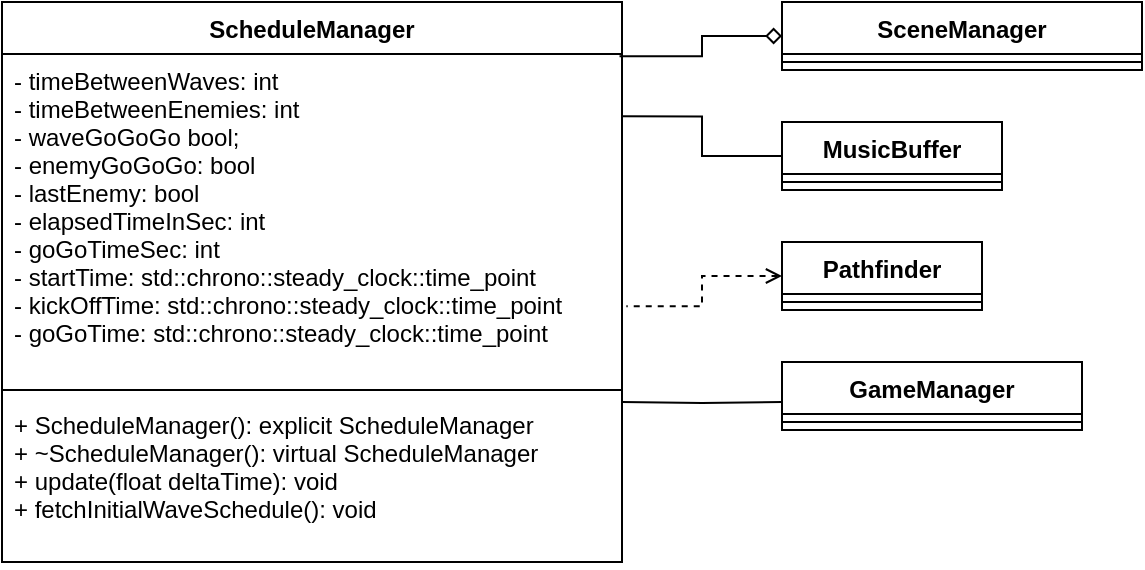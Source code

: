 <mxfile version="14.1.8" type="device"><diagram id="kWmYyvi-1iyDsgtfvgrb" name="Page-1"><mxGraphModel dx="434" dy="322" grid="1" gridSize="10" guides="1" tooltips="1" connect="1" arrows="1" fold="1" page="1" pageScale="1" pageWidth="827" pageHeight="1169" math="0" shadow="0"><root><mxCell id="0"/><mxCell id="1" parent="0"/><mxCell id="wcSLEDE1N24YHR3CUQV0-3" value="ScheduleManager" style="swimlane;fontStyle=1;align=center;verticalAlign=top;childLayout=stackLayout;horizontal=1;startSize=26;horizontalStack=0;resizeParent=1;resizeParentMax=0;resizeLast=0;collapsible=1;marginBottom=0;" parent="1" vertex="1"><mxGeometry x="130" y="230" width="310" height="280" as="geometry"/></mxCell><mxCell id="wcSLEDE1N24YHR3CUQV0-4" value="- timeBetweenWaves: int &#10;- timeBetweenEnemies: int&#10;- waveGoGoGo bool;&#10;- enemyGoGoGo: bool&#10;- lastEnemy: bool&#10;- elapsedTimeInSec: int&#10;- goGoTimeSec: int&#10;- startTime: std::chrono::steady_clock::time_point&#10;- kickOffTime: std::chrono::steady_clock::time_point&#10;- goGoTime: std::chrono::steady_clock::time_point" style="text;strokeColor=none;fillColor=none;align=left;verticalAlign=top;spacingLeft=4;spacingRight=4;overflow=hidden;rotatable=0;points=[[0,0.5],[1,0.5]];portConstraint=eastwest;" parent="wcSLEDE1N24YHR3CUQV0-3" vertex="1"><mxGeometry y="26" width="310" height="164" as="geometry"/></mxCell><mxCell id="wcSLEDE1N24YHR3CUQV0-5" value="" style="line;strokeWidth=1;fillColor=none;align=left;verticalAlign=middle;spacingTop=-1;spacingLeft=3;spacingRight=3;rotatable=0;labelPosition=right;points=[];portConstraint=eastwest;" parent="wcSLEDE1N24YHR3CUQV0-3" vertex="1"><mxGeometry y="190" width="310" height="8" as="geometry"/></mxCell><mxCell id="wcSLEDE1N24YHR3CUQV0-6" value="+ ScheduleManager(): explicit ScheduleManager&#10;+ ~ScheduleManager(): virtual ScheduleManager&#10;+ update(float deltaTime): void &#10;+ fetchInitialWaveSchedule(): void " style="text;strokeColor=none;fillColor=none;align=left;verticalAlign=top;spacingLeft=4;spacingRight=4;overflow=hidden;rotatable=0;points=[[0,0.5],[1,0.5]];portConstraint=eastwest;fontStyle=0" parent="wcSLEDE1N24YHR3CUQV0-3" vertex="1"><mxGeometry y="198" width="310" height="82" as="geometry"/></mxCell><mxCell id="wcSLEDE1N24YHR3CUQV0-7" value="SceneManager" style="swimlane;fontStyle=1;align=center;verticalAlign=top;childLayout=stackLayout;horizontal=1;startSize=26;horizontalStack=0;resizeParent=1;resizeParentMax=0;resizeLast=0;collapsible=1;marginBottom=0;" parent="1" vertex="1"><mxGeometry x="520" y="230" width="180" height="34" as="geometry"/></mxCell><mxCell id="wcSLEDE1N24YHR3CUQV0-9" value="" style="line;strokeWidth=1;fillColor=none;align=left;verticalAlign=middle;spacingTop=-1;spacingLeft=3;spacingRight=3;rotatable=0;labelPosition=right;points=[];portConstraint=eastwest;" parent="wcSLEDE1N24YHR3CUQV0-7" vertex="1"><mxGeometry y="26" width="180" height="8" as="geometry"/></mxCell><mxCell id="wcSLEDE1N24YHR3CUQV0-15" style="edgeStyle=orthogonalEdgeStyle;rounded=0;orthogonalLoop=1;jettySize=auto;html=1;entryX=0.996;entryY=0.007;entryDx=0;entryDy=0;endArrow=none;endFill=0;entryPerimeter=0;startArrow=diamond;startFill=0;exitX=0;exitY=0.5;exitDx=0;exitDy=0;" parent="1" source="wcSLEDE1N24YHR3CUQV0-7" target="wcSLEDE1N24YHR3CUQV0-4" edge="1"><mxGeometry relative="1" as="geometry"><mxPoint x="570" y="257" as="sourcePoint"/></mxGeometry></mxCell><mxCell id="wcSLEDE1N24YHR3CUQV0-18" value="GameManager" style="swimlane;fontStyle=1;align=center;verticalAlign=top;childLayout=stackLayout;horizontal=1;startSize=26;horizontalStack=0;resizeParent=1;resizeParentMax=0;resizeLast=0;collapsible=1;marginBottom=0;" parent="1" vertex="1"><mxGeometry x="520" y="410" width="150" height="34" as="geometry"/></mxCell><mxCell id="wcSLEDE1N24YHR3CUQV0-20" value="" style="line;strokeWidth=1;fillColor=none;align=left;verticalAlign=middle;spacingTop=-1;spacingLeft=3;spacingRight=3;rotatable=0;labelPosition=right;points=[];portConstraint=eastwest;" parent="wcSLEDE1N24YHR3CUQV0-18" vertex="1"><mxGeometry y="26" width="150" height="8" as="geometry"/></mxCell><mxCell id="wcSLEDE1N24YHR3CUQV0-27" style="edgeStyle=orthogonalEdgeStyle;rounded=0;orthogonalLoop=1;jettySize=auto;html=1;exitX=0;exitY=0.5;exitDx=0;exitDy=0;endArrow=none;endFill=0;entryX=1;entryY=0.19;entryDx=0;entryDy=0;entryPerimeter=0;" parent="1" source="wcSLEDE1N24YHR3CUQV0-28" target="wcSLEDE1N24YHR3CUQV0-4" edge="1"><mxGeometry relative="1" as="geometry"/></mxCell><mxCell id="wcSLEDE1N24YHR3CUQV0-28" value="MusicBuffer" style="swimlane;fontStyle=1;align=center;verticalAlign=top;childLayout=stackLayout;horizontal=1;startSize=26;horizontalStack=0;resizeParent=1;resizeParentMax=0;resizeLast=0;collapsible=1;marginBottom=0;" parent="1" vertex="1"><mxGeometry x="520" y="290" width="110" height="34" as="geometry"/></mxCell><mxCell id="wcSLEDE1N24YHR3CUQV0-30" value="" style="line;strokeWidth=1;fillColor=none;align=left;verticalAlign=middle;spacingTop=-1;spacingLeft=3;spacingRight=3;rotatable=0;labelPosition=right;points=[];portConstraint=eastwest;" parent="wcSLEDE1N24YHR3CUQV0-28" vertex="1"><mxGeometry y="26" width="110" height="8" as="geometry"/></mxCell><mxCell id="0oVnKPFO0IuhdFvhWaf9-3" style="edgeStyle=orthogonalEdgeStyle;rounded=0;orthogonalLoop=1;jettySize=auto;html=1;entryX=1.007;entryY=0.769;entryDx=0;entryDy=0;entryPerimeter=0;startArrow=open;startFill=0;endArrow=none;endFill=0;dashed=1;" edge="1" parent="1" source="wcSLEDE1N24YHR3CUQV0-62" target="wcSLEDE1N24YHR3CUQV0-4"><mxGeometry relative="1" as="geometry"/></mxCell><mxCell id="wcSLEDE1N24YHR3CUQV0-62" value="Pathfinder" style="swimlane;fontStyle=1;align=center;verticalAlign=top;childLayout=stackLayout;horizontal=1;startSize=26;horizontalStack=0;resizeParent=1;resizeParentMax=0;resizeLast=0;collapsible=1;marginBottom=0;" parent="1" vertex="1"><mxGeometry x="520" y="350" width="100" height="34" as="geometry"/></mxCell><mxCell id="wcSLEDE1N24YHR3CUQV0-64" value="" style="line;strokeWidth=1;fillColor=none;align=left;verticalAlign=middle;spacingTop=-1;spacingLeft=3;spacingRight=3;rotatable=0;labelPosition=right;points=[];portConstraint=eastwest;" parent="wcSLEDE1N24YHR3CUQV0-62" vertex="1"><mxGeometry y="26" width="100" height="8" as="geometry"/></mxCell><mxCell id="0oVnKPFO0IuhdFvhWaf9-4" style="edgeStyle=orthogonalEdgeStyle;rounded=0;orthogonalLoop=1;jettySize=auto;html=1;endArrow=none;endFill=0;entryX=1;entryY=0.024;entryDx=0;entryDy=0;entryPerimeter=0;" edge="1" parent="1" target="wcSLEDE1N24YHR3CUQV0-6"><mxGeometry relative="1" as="geometry"><mxPoint x="520" y="430" as="sourcePoint"/><mxPoint x="450" y="297.16" as="targetPoint"/></mxGeometry></mxCell></root></mxGraphModel></diagram></mxfile>
